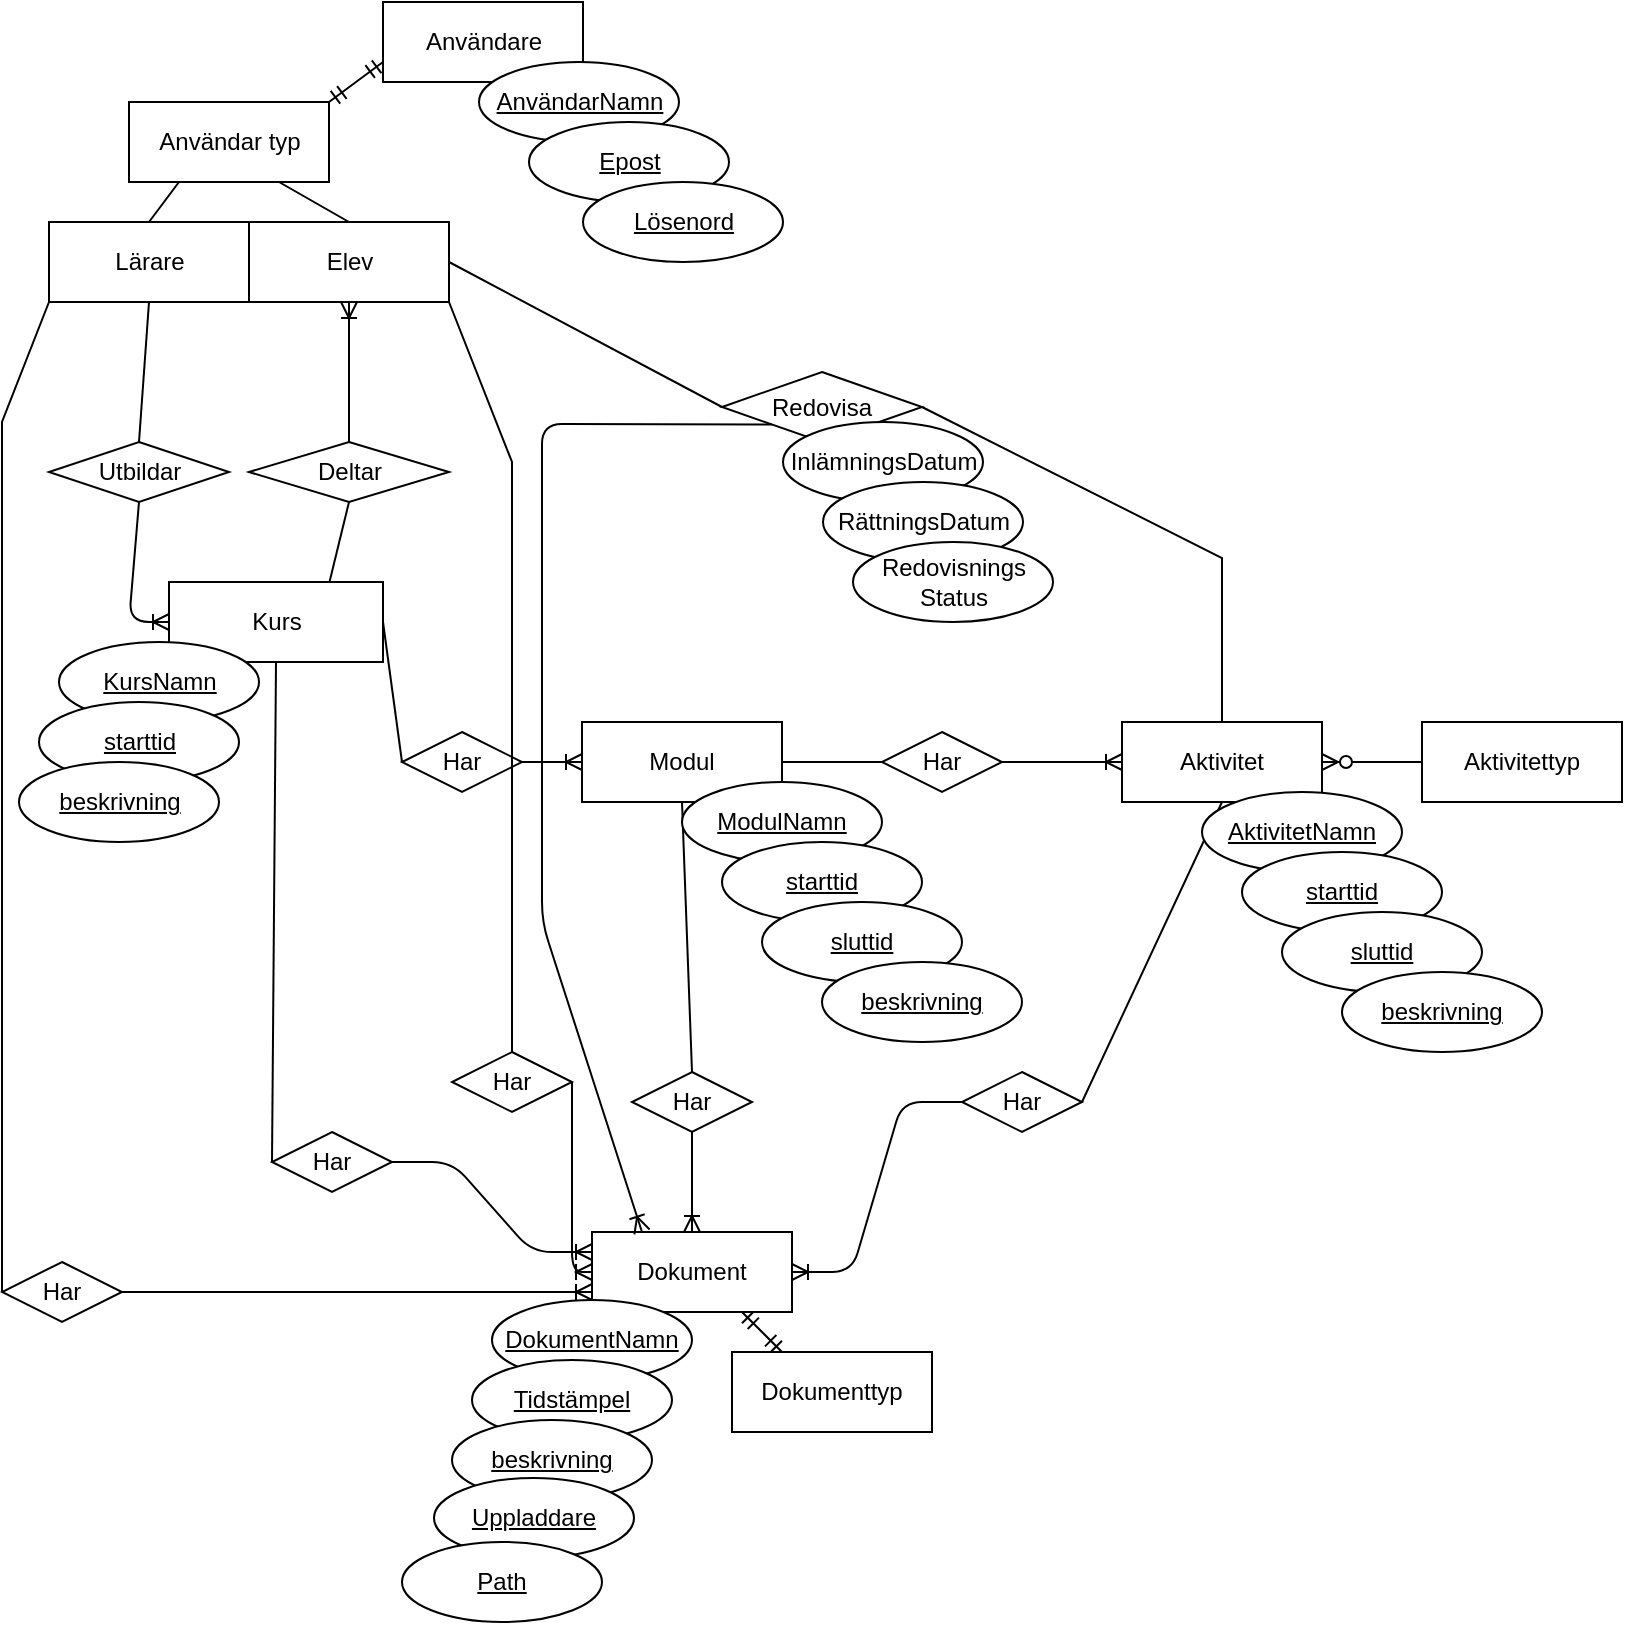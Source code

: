<mxfile version="14.6.5" type="device"><diagram id="C5RBs43oDa-KdzZeNtuy" name="Page-1"><mxGraphModel dx="1172" dy="644" grid="1" gridSize="10" guides="1" tooltips="1" connect="1" arrows="1" fold="1" page="1" pageScale="1" pageWidth="827" pageHeight="1169" math="0" shadow="0"><root><mxCell id="WIyWlLk6GJQsqaUBKTNV-0"/><mxCell id="WIyWlLk6GJQsqaUBKTNV-1" parent="WIyWlLk6GJQsqaUBKTNV-0"/><mxCell id="qJM72YpZ29ICYQ_vgs5B-18" value="Lärare" style="whiteSpace=wrap;html=1;align=center;" parent="WIyWlLk6GJQsqaUBKTNV-1" vertex="1"><mxGeometry x="33.5" y="420" width="100" height="40" as="geometry"/></mxCell><mxCell id="qJM72YpZ29ICYQ_vgs5B-19" value="Kurs" style="whiteSpace=wrap;html=1;align=center;" parent="WIyWlLk6GJQsqaUBKTNV-1" vertex="1"><mxGeometry x="93.5" y="600" width="107" height="40" as="geometry"/></mxCell><mxCell id="qJM72YpZ29ICYQ_vgs5B-20" value="Modul" style="whiteSpace=wrap;html=1;align=center;" parent="WIyWlLk6GJQsqaUBKTNV-1" vertex="1"><mxGeometry x="300" y="670" width="100" height="40" as="geometry"/></mxCell><mxCell id="qJM72YpZ29ICYQ_vgs5B-22" value="Dokument" style="whiteSpace=wrap;html=1;align=center;" parent="WIyWlLk6GJQsqaUBKTNV-1" vertex="1"><mxGeometry x="305" y="925" width="100" height="40" as="geometry"/></mxCell><mxCell id="qJM72YpZ29ICYQ_vgs5B-23" value="Aktivitet" style="whiteSpace=wrap;html=1;align=center;" parent="WIyWlLk6GJQsqaUBKTNV-1" vertex="1"><mxGeometry x="570" y="670" width="100" height="40" as="geometry"/></mxCell><mxCell id="qJM72YpZ29ICYQ_vgs5B-24" value="Elev" style="whiteSpace=wrap;html=1;align=center;" parent="WIyWlLk6GJQsqaUBKTNV-1" vertex="1"><mxGeometry x="133.5" y="420" width="100" height="40" as="geometry"/></mxCell><mxCell id="qJM72YpZ29ICYQ_vgs5B-25" value="" style="fontSize=12;html=1;endArrow=ERoneToMany;entryX=0;entryY=0.5;entryDx=0;entryDy=0;exitX=0.5;exitY=1;exitDx=0;exitDy=0;" parent="WIyWlLk6GJQsqaUBKTNV-1" source="qJM72YpZ29ICYQ_vgs5B-46" target="qJM72YpZ29ICYQ_vgs5B-19" edge="1"><mxGeometry width="100" height="100" relative="1" as="geometry"><mxPoint x="103.5" y="448" as="sourcePoint"/><mxPoint x="173.5" y="470" as="targetPoint"/><Array as="points"><mxPoint x="73.5" y="620"/></Array></mxGeometry></mxCell><mxCell id="qJM72YpZ29ICYQ_vgs5B-28" value="" style="edgeStyle=entityRelationEdgeStyle;fontSize=12;html=1;endArrow=ERoneToMany;exitX=1;exitY=0.5;exitDx=0;exitDy=0;entryX=0;entryY=0.5;entryDx=0;entryDy=0;" parent="WIyWlLk6GJQsqaUBKTNV-1" source="qJM72YpZ29ICYQ_vgs5B-52" target="qJM72YpZ29ICYQ_vgs5B-20" edge="1"><mxGeometry width="100" height="100" relative="1" as="geometry"><mxPoint x="170" y="720" as="sourcePoint"/><mxPoint x="270" y="620" as="targetPoint"/></mxGeometry></mxCell><mxCell id="qJM72YpZ29ICYQ_vgs5B-29" value="" style="edgeStyle=entityRelationEdgeStyle;fontSize=12;html=1;endArrow=ERoneToMany;exitX=1;exitY=0.5;exitDx=0;exitDy=0;entryX=0;entryY=0.5;entryDx=0;entryDy=0;" parent="WIyWlLk6GJQsqaUBKTNV-1" source="qJM72YpZ29ICYQ_vgs5B-55" target="qJM72YpZ29ICYQ_vgs5B-23" edge="1"><mxGeometry width="100" height="100" relative="1" as="geometry"><mxPoint x="410" y="720" as="sourcePoint"/><mxPoint x="510" y="620" as="targetPoint"/></mxGeometry></mxCell><mxCell id="qJM72YpZ29ICYQ_vgs5B-30" value="" style="fontSize=12;html=1;endArrow=ERoneToMany;entryX=0;entryY=0.5;entryDx=0;entryDy=0;exitX=1;exitY=0.5;exitDx=0;exitDy=0;" parent="WIyWlLk6GJQsqaUBKTNV-1" source="qJM72YpZ29ICYQ_vgs5B-75" target="qJM72YpZ29ICYQ_vgs5B-22" edge="1"><mxGeometry width="100" height="100" relative="1" as="geometry"><mxPoint x="365" y="630" as="sourcePoint"/><mxPoint x="385" y="730" as="targetPoint"/><Array as="points"><mxPoint x="295" y="945"/></Array></mxGeometry></mxCell><mxCell id="qJM72YpZ29ICYQ_vgs5B-31" value="" style="fontSize=12;html=1;endArrow=ERoneToMany;entryX=0;entryY=0.75;entryDx=0;entryDy=0;exitX=1;exitY=0.5;exitDx=0;exitDy=0;" parent="WIyWlLk6GJQsqaUBKTNV-1" source="qJM72YpZ29ICYQ_vgs5B-64" target="qJM72YpZ29ICYQ_vgs5B-22" edge="1"><mxGeometry width="100" height="100" relative="1" as="geometry"><mxPoint x="45" y="625" as="sourcePoint"/><mxPoint x="75" y="925" as="targetPoint"/><Array as="points"/></mxGeometry></mxCell><mxCell id="qJM72YpZ29ICYQ_vgs5B-32" value="" style="fontSize=12;html=1;endArrow=ERoneToMany;entryX=0.5;entryY=0;entryDx=0;entryDy=0;exitX=0.5;exitY=1;exitDx=0;exitDy=0;" parent="WIyWlLk6GJQsqaUBKTNV-1" source="qJM72YpZ29ICYQ_vgs5B-62" target="qJM72YpZ29ICYQ_vgs5B-22" edge="1"><mxGeometry width="100" height="100" relative="1" as="geometry"><mxPoint x="245" y="605" as="sourcePoint"/><mxPoint x="265" y="905" as="targetPoint"/></mxGeometry></mxCell><mxCell id="qJM72YpZ29ICYQ_vgs5B-33" value="" style="edgeStyle=entityRelationEdgeStyle;fontSize=12;html=1;endArrow=ERoneToMany;exitX=1;exitY=0.5;exitDx=0;exitDy=0;entryX=0;entryY=0.25;entryDx=0;entryDy=0;" parent="WIyWlLk6GJQsqaUBKTNV-1" source="qJM72YpZ29ICYQ_vgs5B-60" target="qJM72YpZ29ICYQ_vgs5B-22" edge="1"><mxGeometry width="100" height="100" relative="1" as="geometry"><mxPoint x="335" y="745" as="sourcePoint"/><mxPoint x="275" y="815" as="targetPoint"/></mxGeometry></mxCell><mxCell id="qJM72YpZ29ICYQ_vgs5B-34" value="" style="edgeStyle=entityRelationEdgeStyle;fontSize=12;html=1;endArrow=ERoneToMany;entryX=1;entryY=0.5;entryDx=0;entryDy=0;exitX=0;exitY=0.5;exitDx=0;exitDy=0;" parent="WIyWlLk6GJQsqaUBKTNV-1" source="qJM72YpZ29ICYQ_vgs5B-58" target="qJM72YpZ29ICYQ_vgs5B-22" edge="1"><mxGeometry width="100" height="100" relative="1" as="geometry"><mxPoint x="435" y="835" as="sourcePoint"/><mxPoint x="510" y="975" as="targetPoint"/></mxGeometry></mxCell><mxCell id="qJM72YpZ29ICYQ_vgs5B-42" value="" style="fontSize=12;html=1;endArrow=ERoneToMany;entryX=0.5;entryY=1;entryDx=0;entryDy=0;exitX=0.5;exitY=0;exitDx=0;exitDy=0;" parent="WIyWlLk6GJQsqaUBKTNV-1" source="qJM72YpZ29ICYQ_vgs5B-48" target="qJM72YpZ29ICYQ_vgs5B-24" edge="1"><mxGeometry width="100" height="100" relative="1" as="geometry"><mxPoint x="93.5" y="600" as="sourcePoint"/><mxPoint x="113.5" y="690" as="targetPoint"/><Array as="points"/></mxGeometry></mxCell><mxCell id="qJM72YpZ29ICYQ_vgs5B-46" value="Utbildar" style="shape=rhombus;perimeter=rhombusPerimeter;whiteSpace=wrap;html=1;align=center;" parent="WIyWlLk6GJQsqaUBKTNV-1" vertex="1"><mxGeometry x="33.5" y="530" width="90" height="30" as="geometry"/></mxCell><mxCell id="qJM72YpZ29ICYQ_vgs5B-48" value="Deltar" style="shape=rhombus;perimeter=rhombusPerimeter;whiteSpace=wrap;html=1;align=center;" parent="WIyWlLk6GJQsqaUBKTNV-1" vertex="1"><mxGeometry x="133.5" y="530" width="100" height="30" as="geometry"/></mxCell><mxCell id="qJM72YpZ29ICYQ_vgs5B-50" value="" style="endArrow=none;html=1;rounded=0;exitX=0.75;exitY=0;exitDx=0;exitDy=0;entryX=0.5;entryY=1;entryDx=0;entryDy=0;" parent="WIyWlLk6GJQsqaUBKTNV-1" source="qJM72YpZ29ICYQ_vgs5B-19" target="qJM72YpZ29ICYQ_vgs5B-48" edge="1"><mxGeometry relative="1" as="geometry"><mxPoint x="233.5" y="590" as="sourcePoint"/><mxPoint x="393.5" y="590" as="targetPoint"/></mxGeometry></mxCell><mxCell id="qJM72YpZ29ICYQ_vgs5B-51" value="" style="endArrow=none;html=1;rounded=0;exitX=0.5;exitY=0;exitDx=0;exitDy=0;entryX=0.5;entryY=1;entryDx=0;entryDy=0;" parent="WIyWlLk6GJQsqaUBKTNV-1" source="qJM72YpZ29ICYQ_vgs5B-46" target="qJM72YpZ29ICYQ_vgs5B-18" edge="1"><mxGeometry relative="1" as="geometry"><mxPoint x="183.75" y="750" as="sourcePoint"/><mxPoint x="193.5" y="710" as="targetPoint"/></mxGeometry></mxCell><mxCell id="qJM72YpZ29ICYQ_vgs5B-52" value="Har" style="shape=rhombus;perimeter=rhombusPerimeter;whiteSpace=wrap;html=1;align=center;" parent="WIyWlLk6GJQsqaUBKTNV-1" vertex="1"><mxGeometry x="210" y="675" width="60" height="30" as="geometry"/></mxCell><mxCell id="qJM72YpZ29ICYQ_vgs5B-54" value="" style="endArrow=none;html=1;rounded=0;exitX=1;exitY=0.5;exitDx=0;exitDy=0;entryX=0;entryY=0.5;entryDx=0;entryDy=0;" parent="WIyWlLk6GJQsqaUBKTNV-1" source="qJM72YpZ29ICYQ_vgs5B-19" target="qJM72YpZ29ICYQ_vgs5B-52" edge="1"><mxGeometry relative="1" as="geometry"><mxPoint x="180.25" y="540" as="sourcePoint"/><mxPoint x="210" y="550" as="targetPoint"/></mxGeometry></mxCell><mxCell id="qJM72YpZ29ICYQ_vgs5B-55" value="Har" style="shape=rhombus;perimeter=rhombusPerimeter;whiteSpace=wrap;html=1;align=center;" parent="WIyWlLk6GJQsqaUBKTNV-1" vertex="1"><mxGeometry x="450" y="675" width="60" height="30" as="geometry"/></mxCell><mxCell id="qJM72YpZ29ICYQ_vgs5B-57" value="" style="endArrow=none;html=1;rounded=0;exitX=1;exitY=0.5;exitDx=0;exitDy=0;entryX=0;entryY=0.5;entryDx=0;entryDy=0;" parent="WIyWlLk6GJQsqaUBKTNV-1" source="qJM72YpZ29ICYQ_vgs5B-20" target="qJM72YpZ29ICYQ_vgs5B-55" edge="1"><mxGeometry relative="1" as="geometry"><mxPoint x="180.25" y="680" as="sourcePoint"/><mxPoint x="190" y="640" as="targetPoint"/></mxGeometry></mxCell><mxCell id="qJM72YpZ29ICYQ_vgs5B-58" value="Har" style="shape=rhombus;perimeter=rhombusPerimeter;whiteSpace=wrap;html=1;align=center;" parent="WIyWlLk6GJQsqaUBKTNV-1" vertex="1"><mxGeometry x="490" y="845" width="60" height="30" as="geometry"/></mxCell><mxCell id="qJM72YpZ29ICYQ_vgs5B-60" value="Har" style="shape=rhombus;perimeter=rhombusPerimeter;whiteSpace=wrap;html=1;align=center;" parent="WIyWlLk6GJQsqaUBKTNV-1" vertex="1"><mxGeometry x="145" y="875" width="60" height="30" as="geometry"/></mxCell><mxCell id="qJM72YpZ29ICYQ_vgs5B-62" value="Har" style="shape=rhombus;perimeter=rhombusPerimeter;whiteSpace=wrap;html=1;align=center;" parent="WIyWlLk6GJQsqaUBKTNV-1" vertex="1"><mxGeometry x="325" y="845" width="60" height="30" as="geometry"/></mxCell><mxCell id="qJM72YpZ29ICYQ_vgs5B-64" value="Har" style="shape=rhombus;perimeter=rhombusPerimeter;whiteSpace=wrap;html=1;align=center;" parent="WIyWlLk6GJQsqaUBKTNV-1" vertex="1"><mxGeometry x="10" y="940" width="60" height="30" as="geometry"/></mxCell><mxCell id="qJM72YpZ29ICYQ_vgs5B-66" value="" style="endArrow=none;html=1;rounded=0;exitX=0;exitY=0.5;exitDx=0;exitDy=0;entryX=0;entryY=1;entryDx=0;entryDy=0;" parent="WIyWlLk6GJQsqaUBKTNV-1" source="qJM72YpZ29ICYQ_vgs5B-64" target="qJM72YpZ29ICYQ_vgs5B-18" edge="1"><mxGeometry relative="1" as="geometry"><mxPoint x="85" y="610" as="sourcePoint"/><mxPoint x="90" y="530" as="targetPoint"/><Array as="points"><mxPoint x="10" y="520"/></Array></mxGeometry></mxCell><mxCell id="qJM72YpZ29ICYQ_vgs5B-67" value="" style="endArrow=none;html=1;rounded=0;exitX=0.5;exitY=0;exitDx=0;exitDy=0;entryX=0.5;entryY=1;entryDx=0;entryDy=0;" parent="WIyWlLk6GJQsqaUBKTNV-1" source="qJM72YpZ29ICYQ_vgs5B-62" target="qJM72YpZ29ICYQ_vgs5B-20" edge="1"><mxGeometry relative="1" as="geometry"><mxPoint x="180.25" y="680" as="sourcePoint"/><mxPoint x="190" y="640" as="targetPoint"/></mxGeometry></mxCell><mxCell id="qJM72YpZ29ICYQ_vgs5B-68" value="" style="endArrow=none;html=1;rounded=0;exitX=1;exitY=0.5;exitDx=0;exitDy=0;entryX=0.5;entryY=1;entryDx=0;entryDy=0;" parent="WIyWlLk6GJQsqaUBKTNV-1" source="qJM72YpZ29ICYQ_vgs5B-58" target="qJM72YpZ29ICYQ_vgs5B-23" edge="1"><mxGeometry relative="1" as="geometry"><mxPoint x="360" y="760" as="sourcePoint"/><mxPoint x="360" y="720" as="targetPoint"/></mxGeometry></mxCell><mxCell id="qJM72YpZ29ICYQ_vgs5B-69" value="" style="endArrow=none;html=1;rounded=0;exitX=0;exitY=0.5;exitDx=0;exitDy=0;entryX=0.5;entryY=1;entryDx=0;entryDy=0;" parent="WIyWlLk6GJQsqaUBKTNV-1" source="qJM72YpZ29ICYQ_vgs5B-60" target="qJM72YpZ29ICYQ_vgs5B-19" edge="1"><mxGeometry relative="1" as="geometry"><mxPoint x="520" y="785" as="sourcePoint"/><mxPoint x="630" y="720" as="targetPoint"/></mxGeometry></mxCell><mxCell id="qJM72YpZ29ICYQ_vgs5B-70" value="Redovisa" style="shape=rhombus;perimeter=rhombusPerimeter;whiteSpace=wrap;html=1;align=center;" parent="WIyWlLk6GJQsqaUBKTNV-1" vertex="1"><mxGeometry x="370" y="495" width="100" height="35" as="geometry"/></mxCell><mxCell id="qJM72YpZ29ICYQ_vgs5B-75" value="Har" style="shape=rhombus;perimeter=rhombusPerimeter;whiteSpace=wrap;html=1;align=center;" parent="WIyWlLk6GJQsqaUBKTNV-1" vertex="1"><mxGeometry x="235" y="835" width="60" height="30" as="geometry"/></mxCell><mxCell id="qJM72YpZ29ICYQ_vgs5B-77" value="" style="endArrow=none;html=1;rounded=0;exitX=0.5;exitY=0;exitDx=0;exitDy=0;entryX=1;entryY=1;entryDx=0;entryDy=0;" parent="WIyWlLk6GJQsqaUBKTNV-1" source="qJM72YpZ29ICYQ_vgs5B-75" target="qJM72YpZ29ICYQ_vgs5B-24" edge="1"><mxGeometry relative="1" as="geometry"><mxPoint x="150" y="805" as="sourcePoint"/><mxPoint x="153.5" y="720" as="targetPoint"/><Array as="points"><mxPoint x="265" y="540"/></Array></mxGeometry></mxCell><mxCell id="qJM72YpZ29ICYQ_vgs5B-78" value="" style="endArrow=none;html=1;rounded=0;exitX=0;exitY=0.5;exitDx=0;exitDy=0;entryX=1;entryY=0.5;entryDx=0;entryDy=0;" parent="WIyWlLk6GJQsqaUBKTNV-1" source="qJM72YpZ29ICYQ_vgs5B-70" target="qJM72YpZ29ICYQ_vgs5B-24" edge="1"><mxGeometry relative="1" as="geometry"><mxPoint x="273.5" y="820" as="sourcePoint"/><mxPoint x="243.5" y="600" as="targetPoint"/></mxGeometry></mxCell><mxCell id="qJM72YpZ29ICYQ_vgs5B-81" value="" style="endArrow=none;html=1;rounded=0;exitX=0.5;exitY=0;exitDx=0;exitDy=0;entryX=1;entryY=0.5;entryDx=0;entryDy=0;" parent="WIyWlLk6GJQsqaUBKTNV-1" source="qJM72YpZ29ICYQ_vgs5B-23" target="qJM72YpZ29ICYQ_vgs5B-70" edge="1"><mxGeometry relative="1" as="geometry"><mxPoint x="410" y="840" as="sourcePoint"/><mxPoint x="430" y="615" as="targetPoint"/><Array as="points"><mxPoint x="620" y="588"/></Array></mxGeometry></mxCell><mxCell id="qJM72YpZ29ICYQ_vgs5B-92" value="&lt;span&gt;Aktivitettyp&lt;/span&gt;" style="whiteSpace=wrap;html=1;align=center;" parent="WIyWlLk6GJQsqaUBKTNV-1" vertex="1"><mxGeometry x="720" y="670" width="100" height="40" as="geometry"/></mxCell><mxCell id="qJM72YpZ29ICYQ_vgs5B-93" value="&lt;span&gt;Dokumenttyp&lt;/span&gt;" style="whiteSpace=wrap;html=1;align=center;" parent="WIyWlLk6GJQsqaUBKTNV-1" vertex="1"><mxGeometry x="375" y="985" width="100" height="40" as="geometry"/></mxCell><mxCell id="qJM72YpZ29ICYQ_vgs5B-94" value="ModulNamn" style="ellipse;whiteSpace=wrap;html=1;align=center;fontStyle=4;" parent="WIyWlLk6GJQsqaUBKTNV-1" vertex="1"><mxGeometry x="350" y="700" width="100" height="40" as="geometry"/></mxCell><mxCell id="qJM72YpZ29ICYQ_vgs5B-95" value="starttid" style="ellipse;whiteSpace=wrap;html=1;align=center;fontStyle=4;" parent="WIyWlLk6GJQsqaUBKTNV-1" vertex="1"><mxGeometry x="370" y="730" width="100" height="40" as="geometry"/></mxCell><mxCell id="qJM72YpZ29ICYQ_vgs5B-96" value="sluttid" style="ellipse;whiteSpace=wrap;html=1;align=center;fontStyle=4;" parent="WIyWlLk6GJQsqaUBKTNV-1" vertex="1"><mxGeometry x="390" y="760" width="100" height="40" as="geometry"/></mxCell><mxCell id="qJM72YpZ29ICYQ_vgs5B-97" value="&#10;&#10;beskrivning&#10;&#10;" style="ellipse;whiteSpace=wrap;html=1;align=center;fontStyle=4;" parent="WIyWlLk6GJQsqaUBKTNV-1" vertex="1"><mxGeometry x="420" y="790" width="100" height="40" as="geometry"/></mxCell><mxCell id="qJM72YpZ29ICYQ_vgs5B-87" value="AktivitetNamn" style="ellipse;whiteSpace=wrap;html=1;align=center;fontStyle=4;" parent="WIyWlLk6GJQsqaUBKTNV-1" vertex="1"><mxGeometry x="610" y="705" width="100" height="40" as="geometry"/></mxCell><mxCell id="qJM72YpZ29ICYQ_vgs5B-88" value="starttid" style="ellipse;whiteSpace=wrap;html=1;align=center;fontStyle=4;" parent="WIyWlLk6GJQsqaUBKTNV-1" vertex="1"><mxGeometry x="630" y="735" width="100" height="40" as="geometry"/></mxCell><mxCell id="qJM72YpZ29ICYQ_vgs5B-90" value="sluttid" style="ellipse;whiteSpace=wrap;html=1;align=center;fontStyle=4;" parent="WIyWlLk6GJQsqaUBKTNV-1" vertex="1"><mxGeometry x="650" y="765" width="100" height="40" as="geometry"/></mxCell><mxCell id="qJM72YpZ29ICYQ_vgs5B-91" value="&#10;&#10;beskrivning&#10;&#10;" style="ellipse;whiteSpace=wrap;html=1;align=center;fontStyle=4;" parent="WIyWlLk6GJQsqaUBKTNV-1" vertex="1"><mxGeometry x="680" y="795" width="100" height="40" as="geometry"/></mxCell><mxCell id="qJM72YpZ29ICYQ_vgs5B-101" value="KursNamn" style="ellipse;whiteSpace=wrap;html=1;align=center;fontStyle=4;" parent="WIyWlLk6GJQsqaUBKTNV-1" vertex="1"><mxGeometry x="38.5" y="630" width="100" height="40" as="geometry"/></mxCell><mxCell id="qJM72YpZ29ICYQ_vgs5B-102" value="starttid" style="ellipse;whiteSpace=wrap;html=1;align=center;fontStyle=4;" parent="WIyWlLk6GJQsqaUBKTNV-1" vertex="1"><mxGeometry x="28.5" y="660" width="100" height="40" as="geometry"/></mxCell><mxCell id="qJM72YpZ29ICYQ_vgs5B-103" value="&#10;&#10;beskrivning&#10;&#10;" style="ellipse;whiteSpace=wrap;html=1;align=center;fontStyle=4;" parent="WIyWlLk6GJQsqaUBKTNV-1" vertex="1"><mxGeometry x="18.5" y="690" width="100" height="40" as="geometry"/></mxCell><mxCell id="qJM72YpZ29ICYQ_vgs5B-105" value="DokumentNamn" style="ellipse;whiteSpace=wrap;html=1;align=center;fontStyle=4;" parent="WIyWlLk6GJQsqaUBKTNV-1" vertex="1"><mxGeometry x="255" y="959" width="100" height="40" as="geometry"/></mxCell><mxCell id="qJM72YpZ29ICYQ_vgs5B-106" value="Tidstämpel" style="ellipse;whiteSpace=wrap;html=1;align=center;fontStyle=4;" parent="WIyWlLk6GJQsqaUBKTNV-1" vertex="1"><mxGeometry x="245" y="989" width="100" height="40" as="geometry"/></mxCell><mxCell id="qJM72YpZ29ICYQ_vgs5B-107" value="&#10;&#10;beskrivning&#10;&#10;" style="ellipse;whiteSpace=wrap;html=1;align=center;fontStyle=4;" parent="WIyWlLk6GJQsqaUBKTNV-1" vertex="1"><mxGeometry x="235" y="1019" width="100" height="40" as="geometry"/></mxCell><mxCell id="qJM72YpZ29ICYQ_vgs5B-108" value="" style="fontSize=12;html=1;endArrow=ERmandOne;startArrow=ERmandOne;exitX=0.75;exitY=1;exitDx=0;exitDy=0;entryX=0.25;entryY=0;entryDx=0;entryDy=0;" parent="WIyWlLk6GJQsqaUBKTNV-1" source="qJM72YpZ29ICYQ_vgs5B-22" target="qJM72YpZ29ICYQ_vgs5B-93" edge="1"><mxGeometry width="100" height="100" relative="1" as="geometry"><mxPoint x="685" y="675" as="sourcePoint"/><mxPoint x="735" y="675" as="targetPoint"/></mxGeometry></mxCell><mxCell id="qJM72YpZ29ICYQ_vgs5B-109" value="Uppladdare" style="ellipse;whiteSpace=wrap;html=1;align=center;fontStyle=4;" parent="WIyWlLk6GJQsqaUBKTNV-1" vertex="1"><mxGeometry x="226" y="1048" width="100" height="40" as="geometry"/></mxCell><mxCell id="qJM72YpZ29ICYQ_vgs5B-110" value="Användare" style="whiteSpace=wrap;html=1;align=center;" parent="WIyWlLk6GJQsqaUBKTNV-1" vertex="1"><mxGeometry x="200.5" y="310" width="100" height="40" as="geometry"/></mxCell><mxCell id="qJM72YpZ29ICYQ_vgs5B-111" value="Användar typ" style="whiteSpace=wrap;html=1;align=center;" parent="WIyWlLk6GJQsqaUBKTNV-1" vertex="1"><mxGeometry x="73.5" y="360" width="100" height="40" as="geometry"/></mxCell><mxCell id="qJM72YpZ29ICYQ_vgs5B-113" value="" style="fontSize=12;html=1;endArrow=ERmandOne;startArrow=ERmandOne;exitX=1;exitY=0;exitDx=0;exitDy=0;entryX=0;entryY=0.75;entryDx=0;entryDy=0;" parent="WIyWlLk6GJQsqaUBKTNV-1" source="qJM72YpZ29ICYQ_vgs5B-111" target="qJM72YpZ29ICYQ_vgs5B-110" edge="1"><mxGeometry width="100" height="100" relative="1" as="geometry"><mxPoint x="683.5" y="770" as="sourcePoint"/><mxPoint x="733.5" y="770" as="targetPoint"/></mxGeometry></mxCell><mxCell id="qJM72YpZ29ICYQ_vgs5B-114" value="" style="endArrow=none;html=1;rounded=0;exitX=0.5;exitY=0;exitDx=0;exitDy=0;entryX=0.75;entryY=1;entryDx=0;entryDy=0;" parent="WIyWlLk6GJQsqaUBKTNV-1" source="qJM72YpZ29ICYQ_vgs5B-24" target="qJM72YpZ29ICYQ_vgs5B-111" edge="1"><mxGeometry relative="1" as="geometry"><mxPoint x="377.5" y="537.5" as="sourcePoint"/><mxPoint x="243.5" y="450" as="targetPoint"/></mxGeometry></mxCell><mxCell id="qJM72YpZ29ICYQ_vgs5B-115" value="" style="endArrow=none;html=1;rounded=0;exitX=0.5;exitY=0;exitDx=0;exitDy=0;entryX=0.25;entryY=1;entryDx=0;entryDy=0;" parent="WIyWlLk6GJQsqaUBKTNV-1" source="qJM72YpZ29ICYQ_vgs5B-18" target="qJM72YpZ29ICYQ_vgs5B-111" edge="1"><mxGeometry relative="1" as="geometry"><mxPoint x="193.5" y="430" as="sourcePoint"/><mxPoint x="158.5" y="410" as="targetPoint"/></mxGeometry></mxCell><mxCell id="qJM72YpZ29ICYQ_vgs5B-116" value="AnvändarNamn" style="ellipse;whiteSpace=wrap;html=1;align=center;fontStyle=4;" parent="WIyWlLk6GJQsqaUBKTNV-1" vertex="1"><mxGeometry x="248.5" y="340" width="100" height="40" as="geometry"/></mxCell><mxCell id="qJM72YpZ29ICYQ_vgs5B-117" value="Epost" style="ellipse;whiteSpace=wrap;html=1;align=center;fontStyle=4;" parent="WIyWlLk6GJQsqaUBKTNV-1" vertex="1"><mxGeometry x="273.5" y="370" width="100" height="40" as="geometry"/></mxCell><mxCell id="qJM72YpZ29ICYQ_vgs5B-118" value="Lösenord" style="ellipse;whiteSpace=wrap;html=1;align=center;fontStyle=4;" parent="WIyWlLk6GJQsqaUBKTNV-1" vertex="1"><mxGeometry x="300.5" y="400" width="100" height="40" as="geometry"/></mxCell><mxCell id="qJM72YpZ29ICYQ_vgs5B-122" value="InlämningsDatum" style="ellipse;whiteSpace=wrap;html=1;align=center;" parent="WIyWlLk6GJQsqaUBKTNV-1" vertex="1"><mxGeometry x="400.5" y="520" width="100" height="40" as="geometry"/></mxCell><mxCell id="qJM72YpZ29ICYQ_vgs5B-123" value="RättningsDatum" style="ellipse;whiteSpace=wrap;html=1;align=center;" parent="WIyWlLk6GJQsqaUBKTNV-1" vertex="1"><mxGeometry x="420.5" y="550" width="100" height="40" as="geometry"/></mxCell><mxCell id="P3pw8Joi0IRhHmDqNa1m-0" value="Redovisnings&lt;br&gt;Status" style="ellipse;whiteSpace=wrap;html=1;align=center;" vertex="1" parent="WIyWlLk6GJQsqaUBKTNV-1"><mxGeometry x="435.5" y="580" width="100" height="40" as="geometry"/></mxCell><mxCell id="P3pw8Joi0IRhHmDqNa1m-1" value="Path" style="ellipse;whiteSpace=wrap;html=1;align=center;fontStyle=4;" vertex="1" parent="WIyWlLk6GJQsqaUBKTNV-1"><mxGeometry x="210" y="1080" width="100" height="40" as="geometry"/></mxCell><mxCell id="P3pw8Joi0IRhHmDqNa1m-4" value="" style="edgeStyle=entityRelationEdgeStyle;fontSize=12;html=1;endArrow=ERzeroToMany;endFill=1;exitX=0;exitY=0.5;exitDx=0;exitDy=0;entryX=1;entryY=0.5;entryDx=0;entryDy=0;" edge="1" parent="WIyWlLk6GJQsqaUBKTNV-1" source="qJM72YpZ29ICYQ_vgs5B-92" target="qJM72YpZ29ICYQ_vgs5B-23"><mxGeometry width="100" height="100" relative="1" as="geometry"><mxPoint x="390" y="630" as="sourcePoint"/><mxPoint x="490" y="530" as="targetPoint"/></mxGeometry></mxCell><mxCell id="P3pw8Joi0IRhHmDqNa1m-6" value="" style="fontSize=12;html=1;endArrow=ERoneToMany;exitX=0;exitY=1;exitDx=0;exitDy=0;entryX=0.25;entryY=0;entryDx=0;entryDy=0;" edge="1" parent="WIyWlLk6GJQsqaUBKTNV-1" source="qJM72YpZ29ICYQ_vgs5B-70" target="qJM72YpZ29ICYQ_vgs5B-22"><mxGeometry width="100" height="100" relative="1" as="geometry"><mxPoint x="280" y="700" as="sourcePoint"/><mxPoint x="310" y="700" as="targetPoint"/><Array as="points"><mxPoint x="280" y="521"/><mxPoint x="280" y="770"/></Array></mxGeometry></mxCell></root></mxGraphModel></diagram></mxfile>